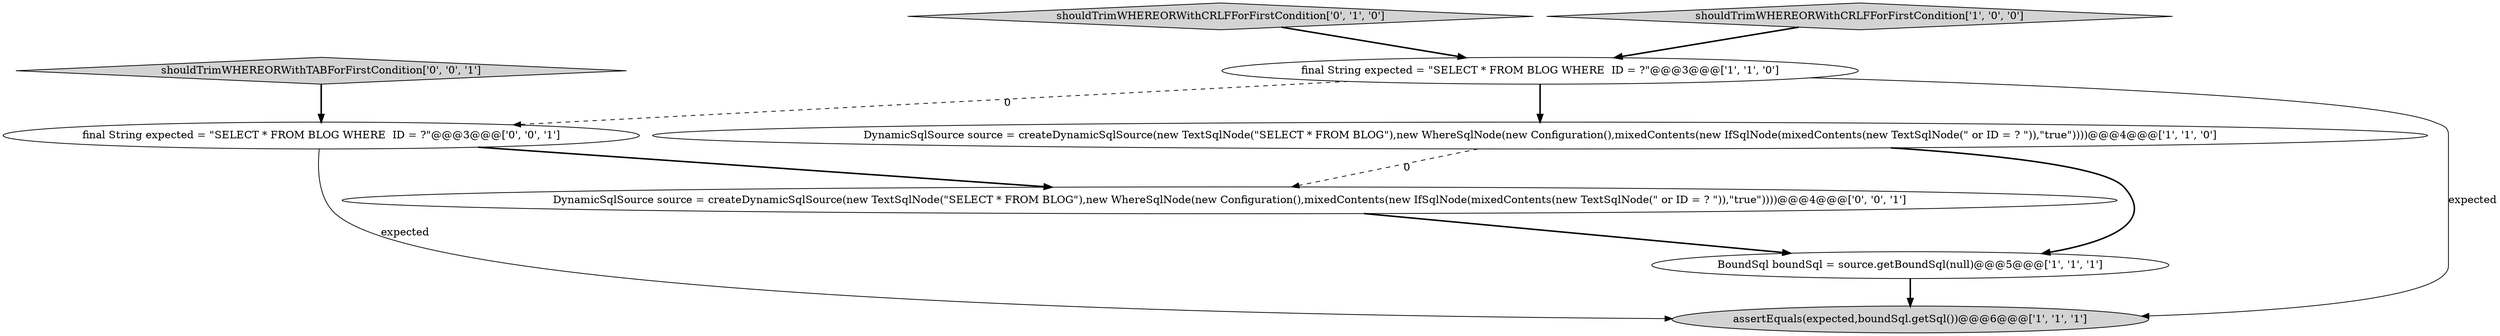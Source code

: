 digraph {
2 [style = filled, label = "DynamicSqlSource source = createDynamicSqlSource(new TextSqlNode(\"SELECT * FROM BLOG\"),new WhereSqlNode(new Configuration(),mixedContents(new IfSqlNode(mixedContents(new TextSqlNode(\" or ID = ? \")),\"true\"))))@@@4@@@['1', '1', '0']", fillcolor = white, shape = ellipse image = "AAA0AAABBB1BBB"];
4 [style = filled, label = "BoundSql boundSql = source.getBoundSql(null)@@@5@@@['1', '1', '1']", fillcolor = white, shape = ellipse image = "AAA0AAABBB1BBB"];
5 [style = filled, label = "shouldTrimWHEREORWithCRLFForFirstCondition['0', '1', '0']", fillcolor = lightgray, shape = diamond image = "AAA0AAABBB2BBB"];
7 [style = filled, label = "final String expected = \"SELECT * FROM BLOG WHERE  ID = ?\"@@@3@@@['0', '0', '1']", fillcolor = white, shape = ellipse image = "AAA0AAABBB3BBB"];
8 [style = filled, label = "shouldTrimWHEREORWithTABForFirstCondition['0', '0', '1']", fillcolor = lightgray, shape = diamond image = "AAA0AAABBB3BBB"];
6 [style = filled, label = "DynamicSqlSource source = createDynamicSqlSource(new TextSqlNode(\"SELECT * FROM BLOG\"),new WhereSqlNode(new Configuration(),mixedContents(new IfSqlNode(mixedContents(new TextSqlNode(\" or ID = ? \")),\"true\"))))@@@4@@@['0', '0', '1']", fillcolor = white, shape = ellipse image = "AAA0AAABBB3BBB"];
1 [style = filled, label = "final String expected = \"SELECT * FROM BLOG WHERE  ID = ?\"@@@3@@@['1', '1', '0']", fillcolor = white, shape = ellipse image = "AAA0AAABBB1BBB"];
0 [style = filled, label = "shouldTrimWHEREORWithCRLFForFirstCondition['1', '0', '0']", fillcolor = lightgray, shape = diamond image = "AAA0AAABBB1BBB"];
3 [style = filled, label = "assertEquals(expected,boundSql.getSql())@@@6@@@['1', '1', '1']", fillcolor = lightgray, shape = ellipse image = "AAA0AAABBB1BBB"];
8->7 [style = bold, label=""];
5->1 [style = bold, label=""];
4->3 [style = bold, label=""];
6->4 [style = bold, label=""];
1->2 [style = bold, label=""];
1->7 [style = dashed, label="0"];
2->4 [style = bold, label=""];
7->3 [style = solid, label="expected"];
0->1 [style = bold, label=""];
7->6 [style = bold, label=""];
1->3 [style = solid, label="expected"];
2->6 [style = dashed, label="0"];
}
